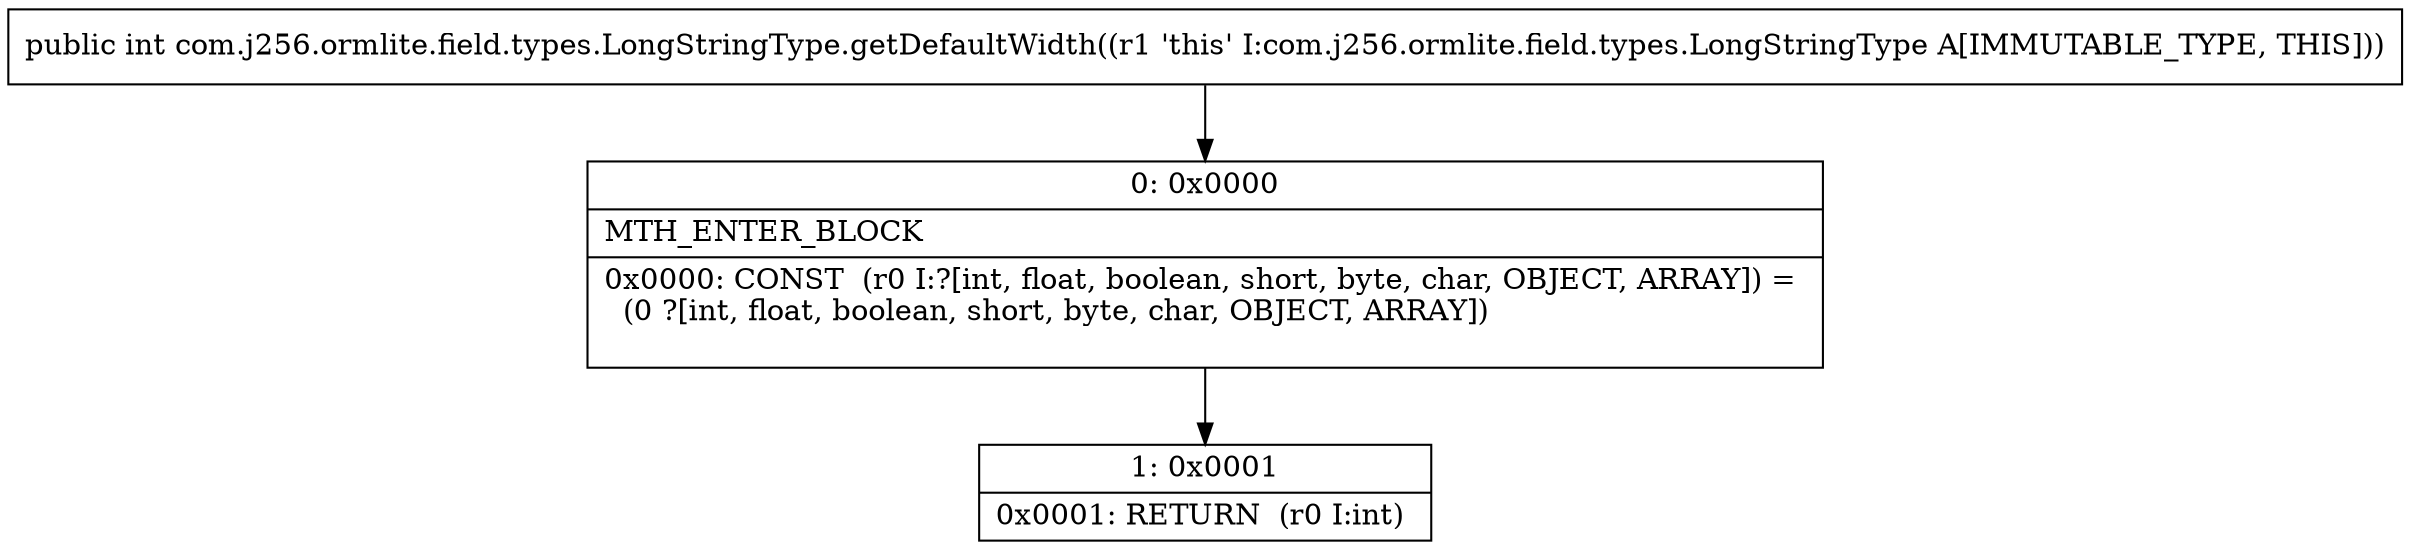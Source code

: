 digraph "CFG forcom.j256.ormlite.field.types.LongStringType.getDefaultWidth()I" {
Node_0 [shape=record,label="{0\:\ 0x0000|MTH_ENTER_BLOCK\l|0x0000: CONST  (r0 I:?[int, float, boolean, short, byte, char, OBJECT, ARRAY]) = \l  (0 ?[int, float, boolean, short, byte, char, OBJECT, ARRAY])\l \l}"];
Node_1 [shape=record,label="{1\:\ 0x0001|0x0001: RETURN  (r0 I:int) \l}"];
MethodNode[shape=record,label="{public int com.j256.ormlite.field.types.LongStringType.getDefaultWidth((r1 'this' I:com.j256.ormlite.field.types.LongStringType A[IMMUTABLE_TYPE, THIS])) }"];
MethodNode -> Node_0;
Node_0 -> Node_1;
}

